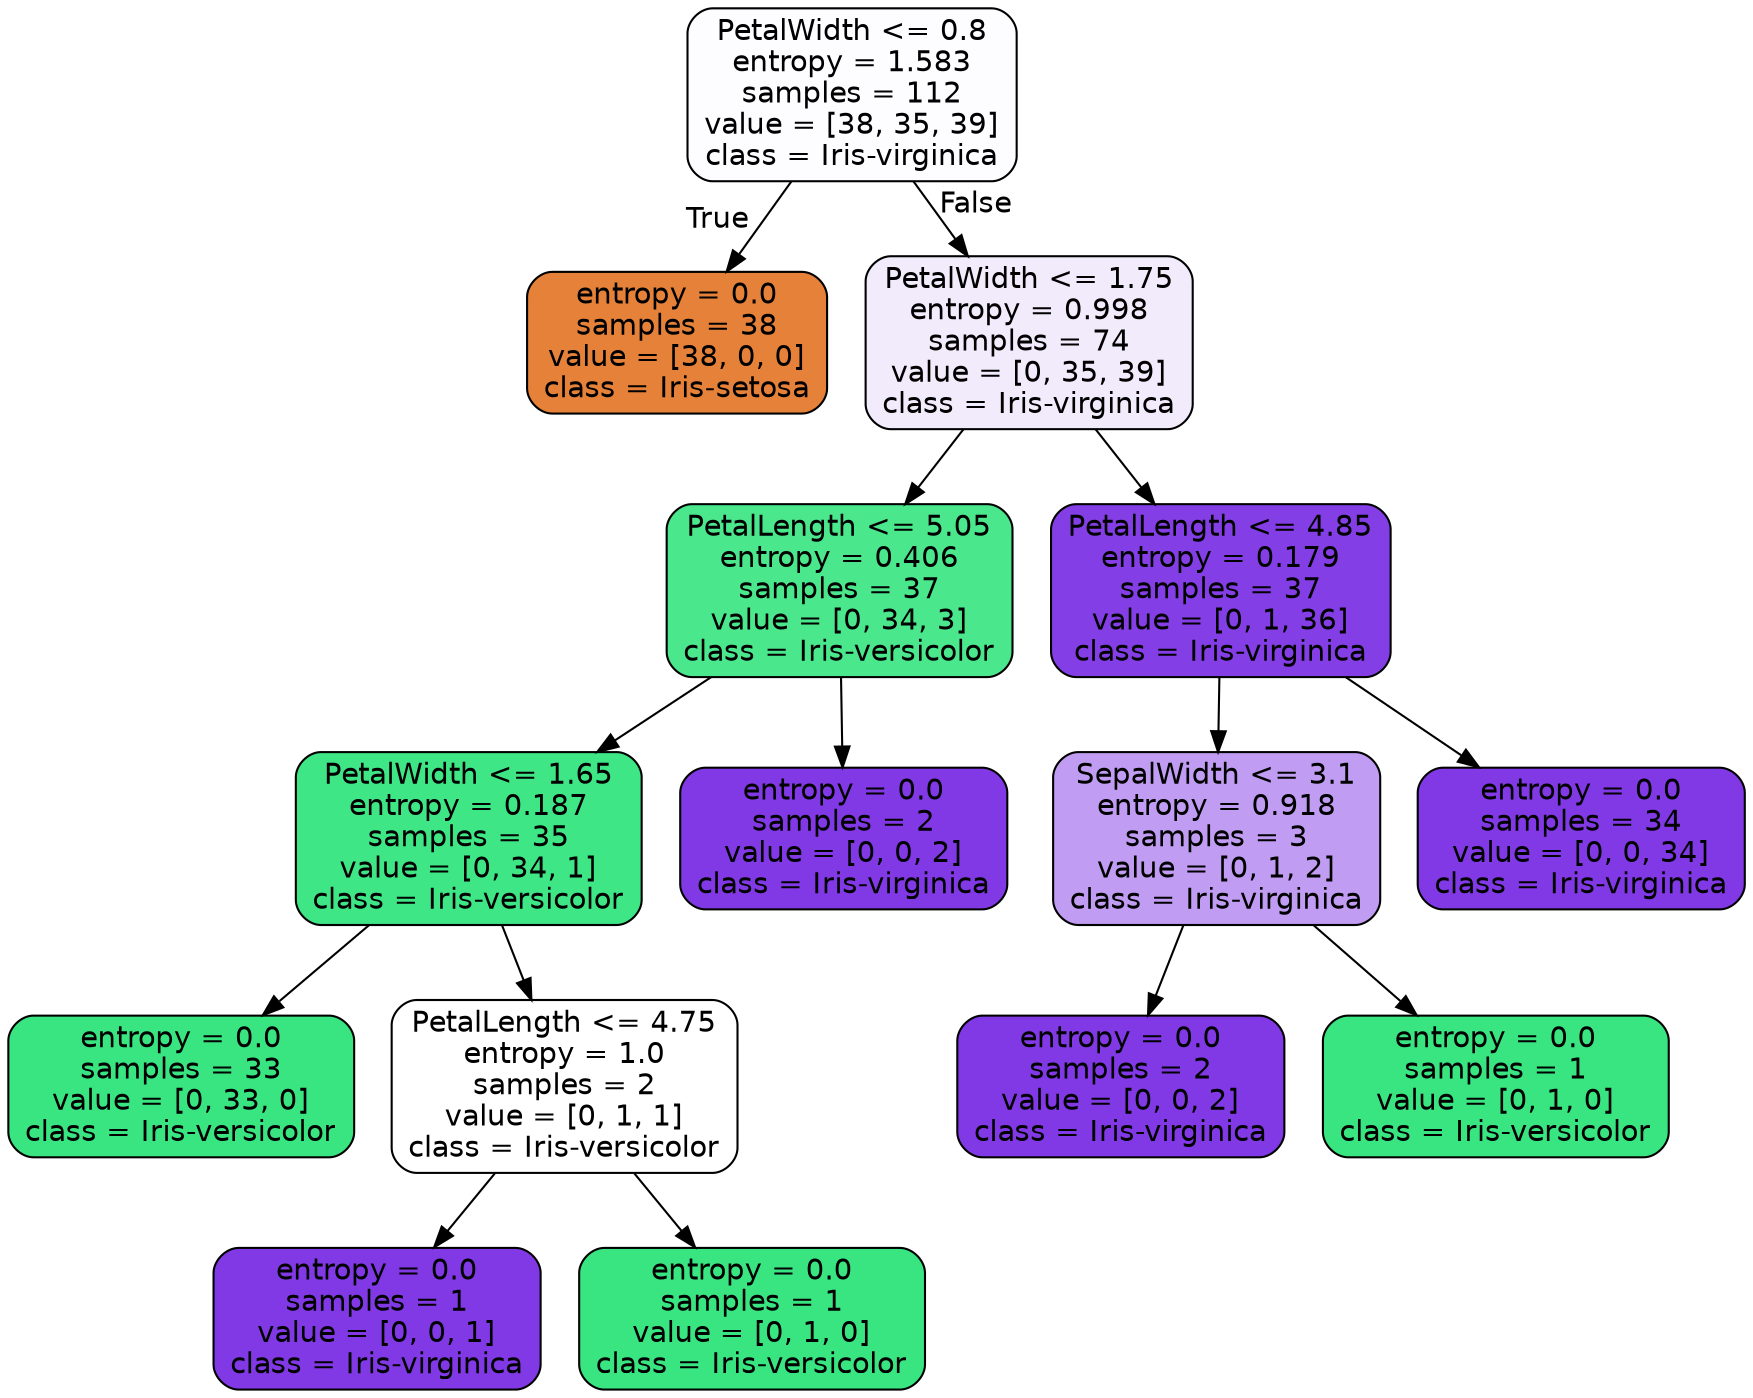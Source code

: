 digraph Tree {
node [shape=box, style="filled, rounded", color="black", fontname=helvetica] ;
edge [fontname=helvetica] ;
0 [label="PetalWidth <= 0.8\nentropy = 1.583\nsamples = 112\nvalue = [38, 35, 39]\nclass = Iris-virginica", fillcolor="#fdfcff"] ;
1 [label="entropy = 0.0\nsamples = 38\nvalue = [38, 0, 0]\nclass = Iris-setosa", fillcolor="#e58139"] ;
0 -> 1 [labeldistance=2.5, labelangle=45, headlabel="True"] ;
2 [label="PetalWidth <= 1.75\nentropy = 0.998\nsamples = 74\nvalue = [0, 35, 39]\nclass = Iris-virginica", fillcolor="#f2ebfc"] ;
0 -> 2 [labeldistance=2.5, labelangle=-45, headlabel="False"] ;
3 [label="PetalLength <= 5.05\nentropy = 0.406\nsamples = 37\nvalue = [0, 34, 3]\nclass = Iris-versicolor", fillcolor="#4ae78c"] ;
2 -> 3 ;
4 [label="PetalWidth <= 1.65\nentropy = 0.187\nsamples = 35\nvalue = [0, 34, 1]\nclass = Iris-versicolor", fillcolor="#3fe685"] ;
3 -> 4 ;
5 [label="entropy = 0.0\nsamples = 33\nvalue = [0, 33, 0]\nclass = Iris-versicolor", fillcolor="#39e581"] ;
4 -> 5 ;
6 [label="PetalLength <= 4.75\nentropy = 1.0\nsamples = 2\nvalue = [0, 1, 1]\nclass = Iris-versicolor", fillcolor="#ffffff"] ;
4 -> 6 ;
7 [label="entropy = 0.0\nsamples = 1\nvalue = [0, 0, 1]\nclass = Iris-virginica", fillcolor="#8139e5"] ;
6 -> 7 ;
8 [label="entropy = 0.0\nsamples = 1\nvalue = [0, 1, 0]\nclass = Iris-versicolor", fillcolor="#39e581"] ;
6 -> 8 ;
9 [label="entropy = 0.0\nsamples = 2\nvalue = [0, 0, 2]\nclass = Iris-virginica", fillcolor="#8139e5"] ;
3 -> 9 ;
10 [label="PetalLength <= 4.85\nentropy = 0.179\nsamples = 37\nvalue = [0, 1, 36]\nclass = Iris-virginica", fillcolor="#843ee6"] ;
2 -> 10 ;
11 [label="SepalWidth <= 3.1\nentropy = 0.918\nsamples = 3\nvalue = [0, 1, 2]\nclass = Iris-virginica", fillcolor="#c09cf2"] ;
10 -> 11 ;
12 [label="entropy = 0.0\nsamples = 2\nvalue = [0, 0, 2]\nclass = Iris-virginica", fillcolor="#8139e5"] ;
11 -> 12 ;
13 [label="entropy = 0.0\nsamples = 1\nvalue = [0, 1, 0]\nclass = Iris-versicolor", fillcolor="#39e581"] ;
11 -> 13 ;
14 [label="entropy = 0.0\nsamples = 34\nvalue = [0, 0, 34]\nclass = Iris-virginica", fillcolor="#8139e5"] ;
10 -> 14 ;
}